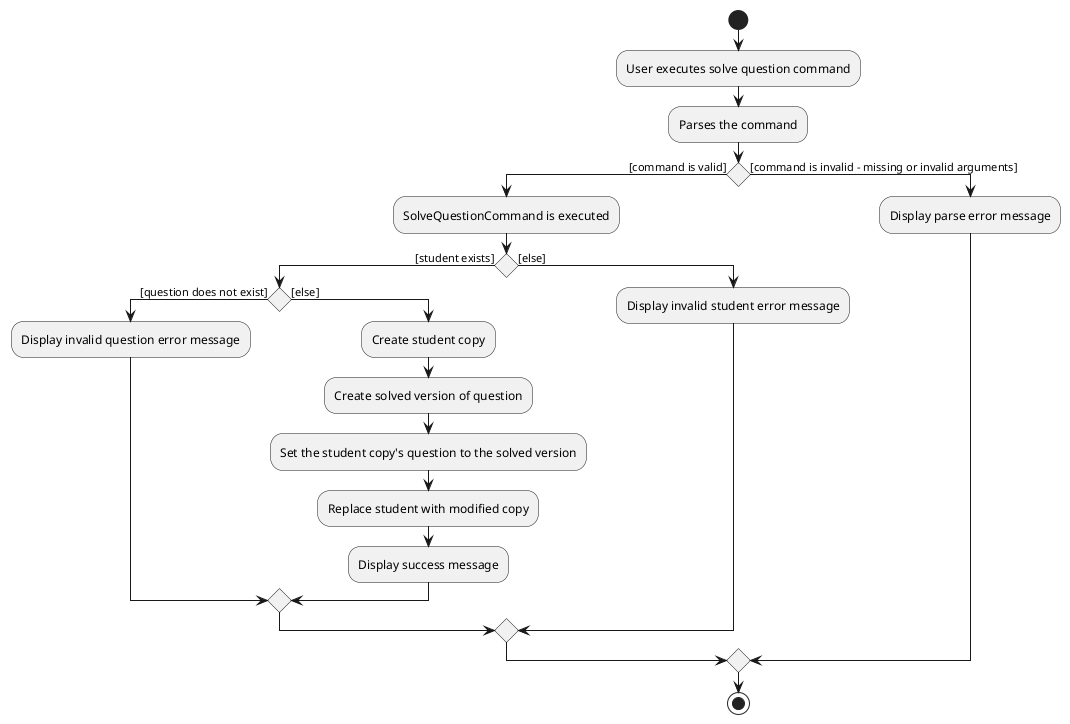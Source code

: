 @startuml
start
:User executes solve question command;
:Parses the command;
if () then ([command is valid])
    :SolveQuestionCommand is executed;
        if () then ([student exists])
            if () then ([question does not exist])
                :Display invalid question error message;
            else ([else])
                :Create student copy;
                :Create solved version of question;
                :Set the student copy's question to the solved version;
                :Replace student with modified copy;
                :Display success message;
            endif
        else ([else])
            :Display invalid student error message;
        endif
else ([command is invalid - missing or invalid arguments])
    :Display parse error message;
endif
stop
@enduml
